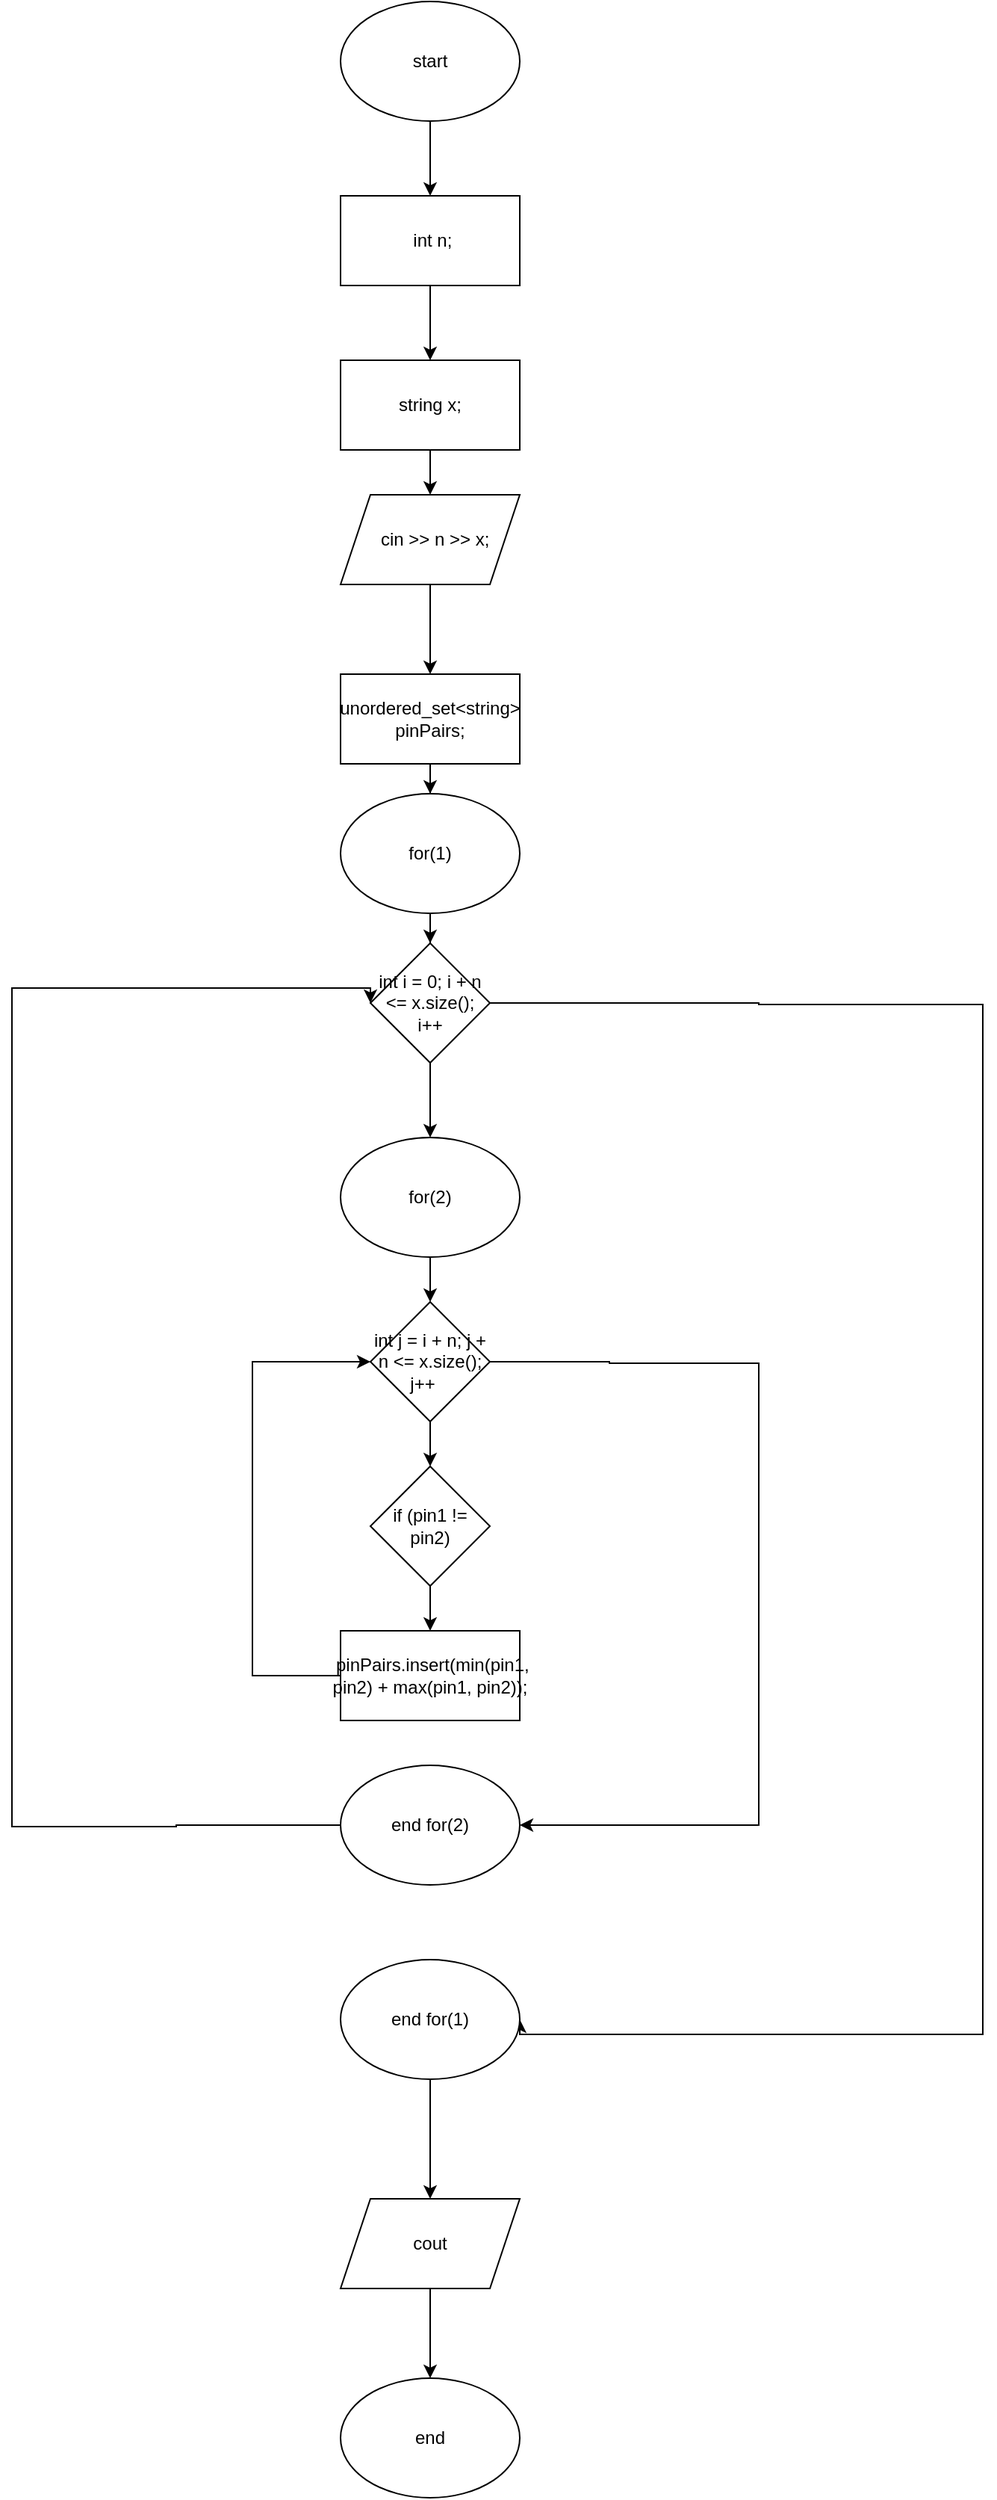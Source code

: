 <mxfile version="24.8.6">
  <diagram name="Сторінка-1" id="fj5bXdZ4iZSPT9sEtGN8">
    <mxGraphModel dx="1432" dy="820" grid="1" gridSize="10" guides="1" tooltips="1" connect="1" arrows="1" fold="1" page="1" pageScale="1" pageWidth="827" pageHeight="1169" math="0" shadow="0">
      <root>
        <mxCell id="0" />
        <mxCell id="1" parent="0" />
        <mxCell id="XvNR7BF3wWASIqEPtLLH-24" style="edgeStyle=orthogonalEdgeStyle;rounded=0;orthogonalLoop=1;jettySize=auto;html=1;" edge="1" parent="1" source="XvNR7BF3wWASIqEPtLLH-1" target="XvNR7BF3wWASIqEPtLLH-2">
          <mxGeometry relative="1" as="geometry" />
        </mxCell>
        <mxCell id="XvNR7BF3wWASIqEPtLLH-1" value="start" style="ellipse;whiteSpace=wrap;html=1;" vertex="1" parent="1">
          <mxGeometry x="330" y="30" width="120" height="80" as="geometry" />
        </mxCell>
        <mxCell id="XvNR7BF3wWASIqEPtLLH-25" style="edgeStyle=orthogonalEdgeStyle;rounded=0;orthogonalLoop=1;jettySize=auto;html=1;" edge="1" parent="1" source="XvNR7BF3wWASIqEPtLLH-2" target="XvNR7BF3wWASIqEPtLLH-3">
          <mxGeometry relative="1" as="geometry" />
        </mxCell>
        <mxCell id="XvNR7BF3wWASIqEPtLLH-2" value="&amp;nbsp;int n;" style="rounded=0;whiteSpace=wrap;html=1;" vertex="1" parent="1">
          <mxGeometry x="330" y="160" width="120" height="60" as="geometry" />
        </mxCell>
        <mxCell id="XvNR7BF3wWASIqEPtLLH-26" style="edgeStyle=orthogonalEdgeStyle;rounded=0;orthogonalLoop=1;jettySize=auto;html=1;entryX=0.5;entryY=0;entryDx=0;entryDy=0;" edge="1" parent="1" source="XvNR7BF3wWASIqEPtLLH-3" target="XvNR7BF3wWASIqEPtLLH-4">
          <mxGeometry relative="1" as="geometry" />
        </mxCell>
        <mxCell id="XvNR7BF3wWASIqEPtLLH-3" value="string x;" style="rounded=0;whiteSpace=wrap;html=1;" vertex="1" parent="1">
          <mxGeometry x="330" y="270" width="120" height="60" as="geometry" />
        </mxCell>
        <mxCell id="XvNR7BF3wWASIqEPtLLH-27" style="edgeStyle=orthogonalEdgeStyle;rounded=0;orthogonalLoop=1;jettySize=auto;html=1;" edge="1" parent="1" source="XvNR7BF3wWASIqEPtLLH-4" target="XvNR7BF3wWASIqEPtLLH-5">
          <mxGeometry relative="1" as="geometry" />
        </mxCell>
        <mxCell id="XvNR7BF3wWASIqEPtLLH-4" value="&amp;nbsp; cin &amp;gt;&amp;gt; n &amp;gt;&amp;gt; x;" style="shape=parallelogram;perimeter=parallelogramPerimeter;whiteSpace=wrap;html=1;fixedSize=1;" vertex="1" parent="1">
          <mxGeometry x="330" y="360" width="120" height="60" as="geometry" />
        </mxCell>
        <mxCell id="XvNR7BF3wWASIqEPtLLH-28" style="edgeStyle=orthogonalEdgeStyle;rounded=0;orthogonalLoop=1;jettySize=auto;html=1;" edge="1" parent="1" source="XvNR7BF3wWASIqEPtLLH-5" target="XvNR7BF3wWASIqEPtLLH-14">
          <mxGeometry relative="1" as="geometry" />
        </mxCell>
        <mxCell id="XvNR7BF3wWASIqEPtLLH-5" value="unordered_set&amp;lt;string&amp;gt; pinPairs;" style="rounded=0;whiteSpace=wrap;html=1;" vertex="1" parent="1">
          <mxGeometry x="330" y="480" width="120" height="60" as="geometry" />
        </mxCell>
        <mxCell id="XvNR7BF3wWASIqEPtLLH-21" style="edgeStyle=orthogonalEdgeStyle;rounded=0;orthogonalLoop=1;jettySize=auto;html=1;entryX=0.5;entryY=0;entryDx=0;entryDy=0;" edge="1" parent="1" source="XvNR7BF3wWASIqEPtLLH-6" target="XvNR7BF3wWASIqEPtLLH-7">
          <mxGeometry relative="1" as="geometry" />
        </mxCell>
        <mxCell id="XvNR7BF3wWASIqEPtLLH-6" value="for(2)" style="ellipse;whiteSpace=wrap;html=1;" vertex="1" parent="1">
          <mxGeometry x="330" y="790" width="120" height="80" as="geometry" />
        </mxCell>
        <mxCell id="XvNR7BF3wWASIqEPtLLH-9" style="edgeStyle=orthogonalEdgeStyle;rounded=0;orthogonalLoop=1;jettySize=auto;html=1;" edge="1" parent="1" source="XvNR7BF3wWASIqEPtLLH-7" target="XvNR7BF3wWASIqEPtLLH-10">
          <mxGeometry relative="1" as="geometry">
            <mxPoint x="390" y="1050" as="targetPoint" />
          </mxGeometry>
        </mxCell>
        <mxCell id="XvNR7BF3wWASIqEPtLLH-17" style="edgeStyle=orthogonalEdgeStyle;rounded=0;orthogonalLoop=1;jettySize=auto;html=1;entryX=1;entryY=0.5;entryDx=0;entryDy=0;" edge="1" parent="1" source="XvNR7BF3wWASIqEPtLLH-7" target="XvNR7BF3wWASIqEPtLLH-16">
          <mxGeometry relative="1" as="geometry">
            <mxPoint x="560" y="1250" as="targetPoint" />
            <Array as="points">
              <mxPoint x="510" y="940" />
              <mxPoint x="510" y="941" />
              <mxPoint x="610" y="941" />
              <mxPoint x="610" y="1250" />
            </Array>
          </mxGeometry>
        </mxCell>
        <mxCell id="XvNR7BF3wWASIqEPtLLH-7" value="int j = i + n; j + n &amp;lt;= x.size(); j++&lt;span style=&quot;white-space: pre;&quot;&gt;&#x9;&lt;/span&gt;" style="rhombus;whiteSpace=wrap;html=1;" vertex="1" parent="1">
          <mxGeometry x="350" y="900" width="80" height="80" as="geometry" />
        </mxCell>
        <mxCell id="XvNR7BF3wWASIqEPtLLH-11" style="edgeStyle=orthogonalEdgeStyle;rounded=0;orthogonalLoop=1;jettySize=auto;html=1;" edge="1" parent="1" source="XvNR7BF3wWASIqEPtLLH-10" target="XvNR7BF3wWASIqEPtLLH-12">
          <mxGeometry relative="1" as="geometry">
            <mxPoint x="390" y="1150" as="targetPoint" />
          </mxGeometry>
        </mxCell>
        <mxCell id="XvNR7BF3wWASIqEPtLLH-10" value="if (pin1 != pin2)" style="rhombus;whiteSpace=wrap;html=1;" vertex="1" parent="1">
          <mxGeometry x="350" y="1010" width="80" height="80" as="geometry" />
        </mxCell>
        <mxCell id="XvNR7BF3wWASIqEPtLLH-13" style="edgeStyle=orthogonalEdgeStyle;rounded=0;orthogonalLoop=1;jettySize=auto;html=1;entryX=0;entryY=0.5;entryDx=0;entryDy=0;" edge="1" parent="1" source="XvNR7BF3wWASIqEPtLLH-12" target="XvNR7BF3wWASIqEPtLLH-7">
          <mxGeometry relative="1" as="geometry">
            <mxPoint x="270" y="940" as="targetPoint" />
            <Array as="points">
              <mxPoint x="271" y="1150" />
              <mxPoint x="271" y="940" />
            </Array>
          </mxGeometry>
        </mxCell>
        <mxCell id="XvNR7BF3wWASIqEPtLLH-12" value="&amp;nbsp;pinPairs.insert(min(pin1, pin2) + max(pin1, pin2));" style="rounded=0;whiteSpace=wrap;html=1;" vertex="1" parent="1">
          <mxGeometry x="330" y="1120" width="120" height="60" as="geometry" />
        </mxCell>
        <mxCell id="XvNR7BF3wWASIqEPtLLH-23" style="edgeStyle=orthogonalEdgeStyle;rounded=0;orthogonalLoop=1;jettySize=auto;html=1;" edge="1" parent="1" source="XvNR7BF3wWASIqEPtLLH-14" target="XvNR7BF3wWASIqEPtLLH-15">
          <mxGeometry relative="1" as="geometry" />
        </mxCell>
        <mxCell id="XvNR7BF3wWASIqEPtLLH-14" value="for(1)" style="ellipse;whiteSpace=wrap;html=1;" vertex="1" parent="1">
          <mxGeometry x="330" y="560" width="120" height="80" as="geometry" />
        </mxCell>
        <mxCell id="XvNR7BF3wWASIqEPtLLH-20" style="edgeStyle=orthogonalEdgeStyle;rounded=0;orthogonalLoop=1;jettySize=auto;html=1;entryX=1;entryY=0.5;entryDx=0;entryDy=0;" edge="1" parent="1" source="XvNR7BF3wWASIqEPtLLH-15" target="XvNR7BF3wWASIqEPtLLH-19">
          <mxGeometry relative="1" as="geometry">
            <mxPoint x="680" y="1390" as="targetPoint" />
            <Array as="points">
              <mxPoint x="610" y="700" />
              <mxPoint x="610" y="701" />
              <mxPoint x="760" y="701" />
              <mxPoint x="760" y="1390" />
              <mxPoint x="450" y="1390" />
            </Array>
          </mxGeometry>
        </mxCell>
        <mxCell id="XvNR7BF3wWASIqEPtLLH-22" style="edgeStyle=orthogonalEdgeStyle;rounded=0;orthogonalLoop=1;jettySize=auto;html=1;" edge="1" parent="1" source="XvNR7BF3wWASIqEPtLLH-15" target="XvNR7BF3wWASIqEPtLLH-6">
          <mxGeometry relative="1" as="geometry" />
        </mxCell>
        <mxCell id="XvNR7BF3wWASIqEPtLLH-15" value="int i = 0; i + n &amp;lt;= x.size(); i++" style="rhombus;whiteSpace=wrap;html=1;" vertex="1" parent="1">
          <mxGeometry x="350" y="660" width="80" height="80" as="geometry" />
        </mxCell>
        <mxCell id="XvNR7BF3wWASIqEPtLLH-18" style="edgeStyle=orthogonalEdgeStyle;rounded=0;orthogonalLoop=1;jettySize=auto;html=1;entryX=0;entryY=0.5;entryDx=0;entryDy=0;" edge="1" parent="1" source="XvNR7BF3wWASIqEPtLLH-16" target="XvNR7BF3wWASIqEPtLLH-15">
          <mxGeometry relative="1" as="geometry">
            <mxPoint x="180" y="690" as="targetPoint" />
            <Array as="points">
              <mxPoint x="220" y="1250" />
              <mxPoint x="220" y="1251" />
              <mxPoint x="110" y="1251" />
              <mxPoint x="110" y="690" />
              <mxPoint x="350" y="690" />
            </Array>
          </mxGeometry>
        </mxCell>
        <mxCell id="XvNR7BF3wWASIqEPtLLH-16" value="end for(2)" style="ellipse;whiteSpace=wrap;html=1;" vertex="1" parent="1">
          <mxGeometry x="330" y="1210" width="120" height="80" as="geometry" />
        </mxCell>
        <mxCell id="XvNR7BF3wWASIqEPtLLH-30" style="edgeStyle=orthogonalEdgeStyle;rounded=0;orthogonalLoop=1;jettySize=auto;html=1;entryX=0.5;entryY=0;entryDx=0;entryDy=0;" edge="1" parent="1" source="XvNR7BF3wWASIqEPtLLH-19" target="XvNR7BF3wWASIqEPtLLH-29">
          <mxGeometry relative="1" as="geometry" />
        </mxCell>
        <mxCell id="XvNR7BF3wWASIqEPtLLH-19" value="end for(1)" style="ellipse;whiteSpace=wrap;html=1;" vertex="1" parent="1">
          <mxGeometry x="330" y="1340" width="120" height="80" as="geometry" />
        </mxCell>
        <mxCell id="XvNR7BF3wWASIqEPtLLH-32" value="" style="edgeStyle=orthogonalEdgeStyle;rounded=0;orthogonalLoop=1;jettySize=auto;html=1;" edge="1" parent="1" source="XvNR7BF3wWASIqEPtLLH-29" target="XvNR7BF3wWASIqEPtLLH-31">
          <mxGeometry relative="1" as="geometry" />
        </mxCell>
        <mxCell id="XvNR7BF3wWASIqEPtLLH-29" value="cout" style="shape=parallelogram;perimeter=parallelogramPerimeter;whiteSpace=wrap;html=1;fixedSize=1;" vertex="1" parent="1">
          <mxGeometry x="330" y="1500" width="120" height="60" as="geometry" />
        </mxCell>
        <mxCell id="XvNR7BF3wWASIqEPtLLH-31" value="end" style="ellipse;whiteSpace=wrap;html=1;" vertex="1" parent="1">
          <mxGeometry x="330" y="1620" width="120" height="80" as="geometry" />
        </mxCell>
      </root>
    </mxGraphModel>
  </diagram>
</mxfile>
